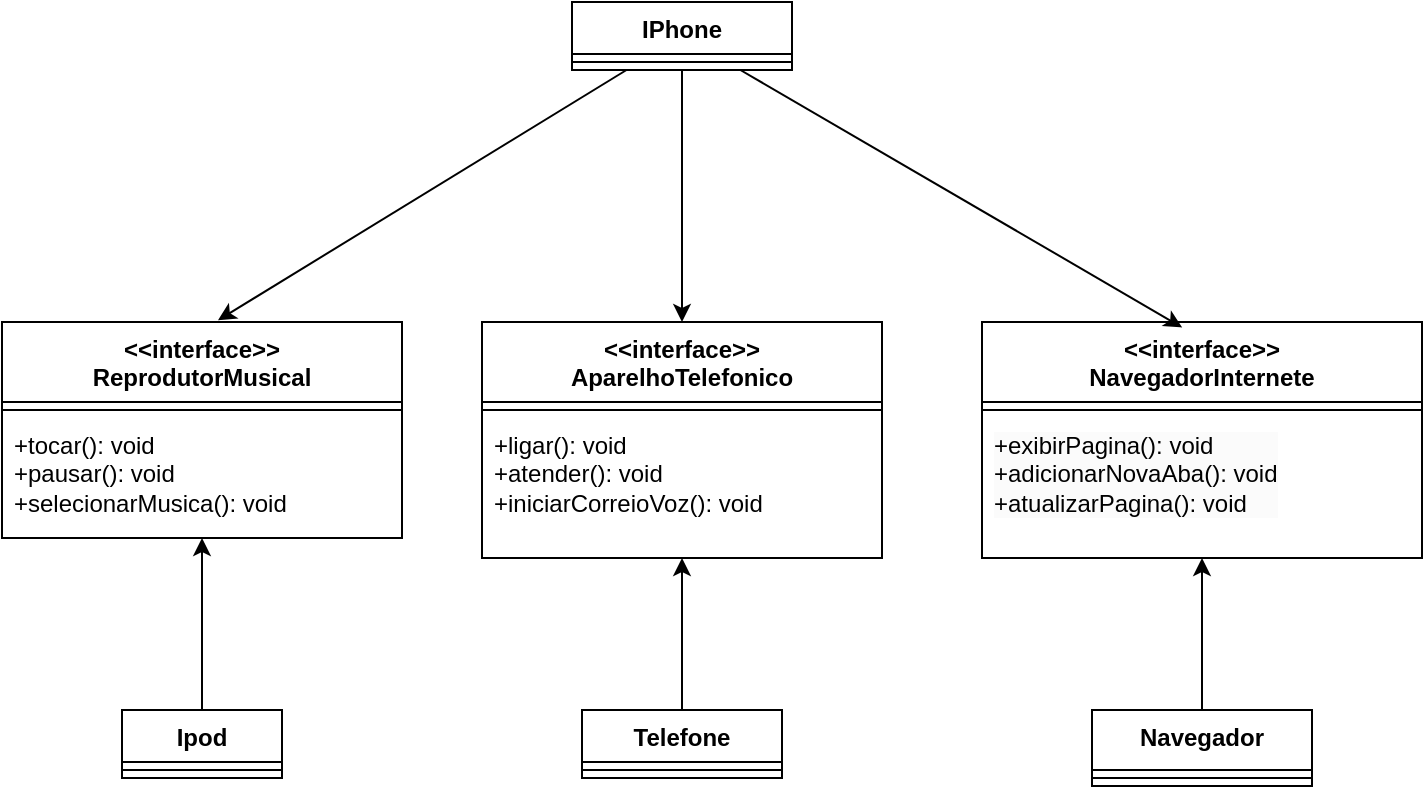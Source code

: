 <mxfile version="24.4.9" type="github">
  <diagram name="Página-1" id="q_OV6VpcYVoqFCjGgnaX">
    <mxGraphModel dx="950" dy="578" grid="1" gridSize="10" guides="1" tooltips="1" connect="1" arrows="1" fold="1" page="1" pageScale="1" pageWidth="827" pageHeight="1169" math="0" shadow="0">
      <root>
        <mxCell id="0" />
        <mxCell id="1" parent="0" />
        <mxCell id="6KqAalb2dmAN0JETPa2h-1" value="IPhone" style="swimlane;fontStyle=1;align=center;verticalAlign=top;childLayout=stackLayout;horizontal=1;startSize=26;horizontalStack=0;resizeParent=1;resizeParentMax=0;resizeLast=0;collapsible=1;marginBottom=0;whiteSpace=wrap;html=1;" vertex="1" parent="1">
          <mxGeometry x="325" y="250" width="110" height="34" as="geometry" />
        </mxCell>
        <mxCell id="6KqAalb2dmAN0JETPa2h-3" value="" style="line;strokeWidth=1;fillColor=none;align=left;verticalAlign=middle;spacingTop=-1;spacingLeft=3;spacingRight=3;rotatable=0;labelPosition=right;points=[];portConstraint=eastwest;strokeColor=inherit;" vertex="1" parent="6KqAalb2dmAN0JETPa2h-1">
          <mxGeometry y="26" width="110" height="8" as="geometry" />
        </mxCell>
        <mxCell id="6KqAalb2dmAN0JETPa2h-9" value="&lt;div&gt;&amp;lt;&amp;lt;interface&amp;gt;&amp;gt;&lt;br&gt;&lt;/div&gt;NavegadorInternete" style="swimlane;fontStyle=1;align=center;verticalAlign=top;childLayout=stackLayout;horizontal=1;startSize=40;horizontalStack=0;resizeParent=1;resizeParentMax=0;resizeLast=0;collapsible=1;marginBottom=0;whiteSpace=wrap;html=1;" vertex="1" parent="1">
          <mxGeometry x="530" y="410" width="220" height="118" as="geometry" />
        </mxCell>
        <mxCell id="6KqAalb2dmAN0JETPa2h-11" value="" style="line;strokeWidth=1;fillColor=none;align=left;verticalAlign=middle;spacingTop=-1;spacingLeft=3;spacingRight=3;rotatable=0;labelPosition=right;points=[];portConstraint=eastwest;strokeColor=inherit;" vertex="1" parent="6KqAalb2dmAN0JETPa2h-9">
          <mxGeometry y="40" width="220" height="8" as="geometry" />
        </mxCell>
        <mxCell id="6KqAalb2dmAN0JETPa2h-12" value="&lt;div style=&quot;forced-color-adjust: none; color: rgb(0, 0, 0); font-family: Helvetica; font-size: 12px; font-style: normal; font-variant-ligatures: normal; font-variant-caps: normal; font-weight: 400; letter-spacing: normal; orphans: 2; text-align: left; text-indent: 0px; text-transform: none; widows: 2; word-spacing: 0px; -webkit-text-stroke-width: 0px; white-space: normal; background-color: rgb(251, 251, 251); text-decoration-thickness: initial; text-decoration-style: initial; text-decoration-color: initial;&quot;&gt;+exibirPagina(): void&lt;/div&gt;&lt;div style=&quot;forced-color-adjust: none; color: rgb(0, 0, 0); font-family: Helvetica; font-size: 12px; font-style: normal; font-variant-ligatures: normal; font-variant-caps: normal; font-weight: 400; letter-spacing: normal; orphans: 2; text-align: left; text-indent: 0px; text-transform: none; widows: 2; word-spacing: 0px; -webkit-text-stroke-width: 0px; white-space: normal; background-color: rgb(251, 251, 251); text-decoration-thickness: initial; text-decoration-style: initial; text-decoration-color: initial;&quot;&gt;+adicionarNovaAba(): void&lt;/div&gt;&lt;div style=&quot;forced-color-adjust: none; color: rgb(0, 0, 0); font-family: Helvetica; font-size: 12px; font-style: normal; font-variant-ligatures: normal; font-variant-caps: normal; font-weight: 400; letter-spacing: normal; orphans: 2; text-align: left; text-indent: 0px; text-transform: none; widows: 2; word-spacing: 0px; -webkit-text-stroke-width: 0px; white-space: normal; background-color: rgb(251, 251, 251); text-decoration-thickness: initial; text-decoration-style: initial; text-decoration-color: initial;&quot;&gt;+atualizarPagina(): void&lt;/div&gt;" style="text;strokeColor=none;fillColor=none;align=left;verticalAlign=top;spacingLeft=4;spacingRight=4;overflow=hidden;rotatable=0;points=[[0,0.5],[1,0.5]];portConstraint=eastwest;whiteSpace=wrap;html=1;" vertex="1" parent="6KqAalb2dmAN0JETPa2h-9">
          <mxGeometry y="48" width="220" height="70" as="geometry" />
        </mxCell>
        <mxCell id="6KqAalb2dmAN0JETPa2h-21" value="Navegador" style="swimlane;fontStyle=1;align=center;verticalAlign=top;childLayout=stackLayout;horizontal=1;startSize=30;horizontalStack=0;resizeParent=1;resizeParentMax=0;resizeLast=0;collapsible=1;marginBottom=0;whiteSpace=wrap;html=1;" vertex="1" parent="1">
          <mxGeometry x="585" y="604" width="110" height="38" as="geometry" />
        </mxCell>
        <mxCell id="6KqAalb2dmAN0JETPa2h-23" value="" style="line;strokeWidth=1;fillColor=none;align=left;verticalAlign=middle;spacingTop=-1;spacingLeft=3;spacingRight=3;rotatable=0;labelPosition=right;points=[];portConstraint=eastwest;strokeColor=inherit;" vertex="1" parent="6KqAalb2dmAN0JETPa2h-21">
          <mxGeometry y="30" width="110" height="8" as="geometry" />
        </mxCell>
        <mxCell id="6KqAalb2dmAN0JETPa2h-30" value="&lt;div&gt;&amp;lt;&amp;lt;interface&amp;gt;&amp;gt;&lt;/div&gt;AparelhoTelefonico" style="swimlane;fontStyle=1;align=center;verticalAlign=top;childLayout=stackLayout;horizontal=1;startSize=40;horizontalStack=0;resizeParent=1;resizeParentMax=0;resizeLast=0;collapsible=1;marginBottom=0;whiteSpace=wrap;html=1;" vertex="1" parent="1">
          <mxGeometry x="280" y="410" width="200" height="118" as="geometry" />
        </mxCell>
        <mxCell id="6KqAalb2dmAN0JETPa2h-32" value="" style="line;strokeWidth=1;fillColor=none;align=left;verticalAlign=middle;spacingTop=-1;spacingLeft=3;spacingRight=3;rotatable=0;labelPosition=right;points=[];portConstraint=eastwest;strokeColor=inherit;" vertex="1" parent="6KqAalb2dmAN0JETPa2h-30">
          <mxGeometry y="40" width="200" height="8" as="geometry" />
        </mxCell>
        <mxCell id="6KqAalb2dmAN0JETPa2h-33" value="&lt;div&gt;+ligar(): void&lt;/div&gt;&lt;div&gt;+atender(): void&lt;/div&gt;&lt;div&gt;+iniciarCorreioVoz(): void&lt;/div&gt;&lt;div&gt;&lt;br&gt;&lt;/div&gt;" style="text;strokeColor=none;fillColor=none;align=left;verticalAlign=top;spacingLeft=4;spacingRight=4;overflow=hidden;rotatable=0;points=[[0,0.5],[1,0.5]];portConstraint=eastwest;whiteSpace=wrap;html=1;" vertex="1" parent="6KqAalb2dmAN0JETPa2h-30">
          <mxGeometry y="48" width="200" height="70" as="geometry" />
        </mxCell>
        <mxCell id="6KqAalb2dmAN0JETPa2h-34" value="Telefone" style="swimlane;fontStyle=1;align=center;verticalAlign=top;childLayout=stackLayout;horizontal=1;startSize=26;horizontalStack=0;resizeParent=1;resizeParentMax=0;resizeLast=0;collapsible=1;marginBottom=0;whiteSpace=wrap;html=1;" vertex="1" parent="1">
          <mxGeometry x="330" y="604" width="100" height="34" as="geometry" />
        </mxCell>
        <mxCell id="6KqAalb2dmAN0JETPa2h-36" value="" style="line;strokeWidth=1;fillColor=none;align=left;verticalAlign=middle;spacingTop=-1;spacingLeft=3;spacingRight=3;rotatable=0;labelPosition=right;points=[];portConstraint=eastwest;strokeColor=inherit;" vertex="1" parent="6KqAalb2dmAN0JETPa2h-34">
          <mxGeometry y="26" width="100" height="8" as="geometry" />
        </mxCell>
        <mxCell id="6KqAalb2dmAN0JETPa2h-38" value="" style="edgeStyle=none;orthogonalLoop=1;jettySize=auto;html=1;rounded=0;exitX=0.5;exitY=0;exitDx=0;exitDy=0;" edge="1" parent="1" source="6KqAalb2dmAN0JETPa2h-34" target="6KqAalb2dmAN0JETPa2h-30">
          <mxGeometry width="100" relative="1" as="geometry">
            <mxPoint x="410" y="570" as="sourcePoint" />
            <mxPoint x="510" y="570" as="targetPoint" />
            <Array as="points" />
          </mxGeometry>
        </mxCell>
        <mxCell id="6KqAalb2dmAN0JETPa2h-45" value="" style="edgeStyle=none;orthogonalLoop=1;jettySize=auto;html=1;rounded=0;exitX=0.5;exitY=0;exitDx=0;exitDy=0;" edge="1" parent="1" source="6KqAalb2dmAN0JETPa2h-21" target="6KqAalb2dmAN0JETPa2h-9">
          <mxGeometry width="100" relative="1" as="geometry">
            <mxPoint x="650" y="560" as="sourcePoint" />
            <mxPoint x="750" y="560" as="targetPoint" />
            <Array as="points" />
          </mxGeometry>
        </mxCell>
        <mxCell id="6KqAalb2dmAN0JETPa2h-46" value="&lt;div&gt;&amp;lt;&amp;lt;interface&amp;gt;&amp;gt;&lt;br&gt;&lt;/div&gt;ReprodutorMusical" style="swimlane;fontStyle=1;align=center;verticalAlign=top;childLayout=stackLayout;horizontal=1;startSize=40;horizontalStack=0;resizeParent=1;resizeParentMax=0;resizeLast=0;collapsible=1;marginBottom=0;whiteSpace=wrap;html=1;" vertex="1" parent="1">
          <mxGeometry x="40" y="410" width="200" height="108" as="geometry" />
        </mxCell>
        <mxCell id="6KqAalb2dmAN0JETPa2h-48" value="" style="line;strokeWidth=1;fillColor=none;align=left;verticalAlign=middle;spacingTop=-1;spacingLeft=3;spacingRight=3;rotatable=0;labelPosition=right;points=[];portConstraint=eastwest;strokeColor=inherit;" vertex="1" parent="6KqAalb2dmAN0JETPa2h-46">
          <mxGeometry y="40" width="200" height="8" as="geometry" />
        </mxCell>
        <mxCell id="6KqAalb2dmAN0JETPa2h-49" value="+tocar(): void&lt;div&gt;+pausar(): void&lt;/div&gt;&lt;div&gt;+selecionarMusica(): void&lt;/div&gt;" style="text;strokeColor=none;fillColor=none;align=left;verticalAlign=top;spacingLeft=4;spacingRight=4;overflow=hidden;rotatable=0;points=[[0,0.5],[1,0.5]];portConstraint=eastwest;whiteSpace=wrap;html=1;" vertex="1" parent="6KqAalb2dmAN0JETPa2h-46">
          <mxGeometry y="48" width="200" height="60" as="geometry" />
        </mxCell>
        <mxCell id="6KqAalb2dmAN0JETPa2h-55" value="Ipod" style="swimlane;fontStyle=1;align=center;verticalAlign=top;childLayout=stackLayout;horizontal=1;startSize=26;horizontalStack=0;resizeParent=1;resizeParentMax=0;resizeLast=0;collapsible=1;marginBottom=0;whiteSpace=wrap;html=1;" vertex="1" parent="1">
          <mxGeometry x="100" y="604" width="80" height="34" as="geometry" />
        </mxCell>
        <mxCell id="6KqAalb2dmAN0JETPa2h-57" value="" style="line;strokeWidth=1;fillColor=none;align=left;verticalAlign=middle;spacingTop=-1;spacingLeft=3;spacingRight=3;rotatable=0;labelPosition=right;points=[];portConstraint=eastwest;strokeColor=inherit;" vertex="1" parent="6KqAalb2dmAN0JETPa2h-55">
          <mxGeometry y="26" width="80" height="8" as="geometry" />
        </mxCell>
        <mxCell id="6KqAalb2dmAN0JETPa2h-59" value="" style="edgeStyle=none;orthogonalLoop=1;jettySize=auto;html=1;rounded=0;exitX=0.5;exitY=0;exitDx=0;exitDy=0;" edge="1" parent="1" source="6KqAalb2dmAN0JETPa2h-55" target="6KqAalb2dmAN0JETPa2h-46">
          <mxGeometry width="100" relative="1" as="geometry">
            <mxPoint x="120" y="570" as="sourcePoint" />
            <mxPoint x="220" y="570" as="targetPoint" />
            <Array as="points" />
          </mxGeometry>
        </mxCell>
        <mxCell id="6KqAalb2dmAN0JETPa2h-67" value="" style="edgeStyle=none;orthogonalLoop=1;jettySize=auto;html=1;rounded=0;entryX=0.5;entryY=0;entryDx=0;entryDy=0;" edge="1" parent="1" source="6KqAalb2dmAN0JETPa2h-1" target="6KqAalb2dmAN0JETPa2h-30">
          <mxGeometry width="100" relative="1" as="geometry">
            <mxPoint x="420" y="370" as="sourcePoint" />
            <mxPoint x="450" y="370" as="targetPoint" />
            <Array as="points" />
          </mxGeometry>
        </mxCell>
        <mxCell id="6KqAalb2dmAN0JETPa2h-68" value="" style="edgeStyle=none;orthogonalLoop=1;jettySize=auto;html=1;rounded=0;entryX=0.54;entryY=-0.008;entryDx=0;entryDy=0;entryPerimeter=0;" edge="1" parent="1" source="6KqAalb2dmAN0JETPa2h-1" target="6KqAalb2dmAN0JETPa2h-46">
          <mxGeometry width="100" relative="1" as="geometry">
            <mxPoint x="210" y="330" as="sourcePoint" />
            <mxPoint x="310" y="330" as="targetPoint" />
            <Array as="points" />
          </mxGeometry>
        </mxCell>
        <mxCell id="6KqAalb2dmAN0JETPa2h-69" value="" style="edgeStyle=none;orthogonalLoop=1;jettySize=auto;html=1;rounded=0;entryX=0.455;entryY=0.023;entryDx=0;entryDy=0;entryPerimeter=0;" edge="1" parent="1" source="6KqAalb2dmAN0JETPa2h-1" target="6KqAalb2dmAN0JETPa2h-9">
          <mxGeometry width="100" relative="1" as="geometry">
            <mxPoint x="480" y="330" as="sourcePoint" />
            <mxPoint x="580" y="330" as="targetPoint" />
            <Array as="points" />
          </mxGeometry>
        </mxCell>
      </root>
    </mxGraphModel>
  </diagram>
</mxfile>

